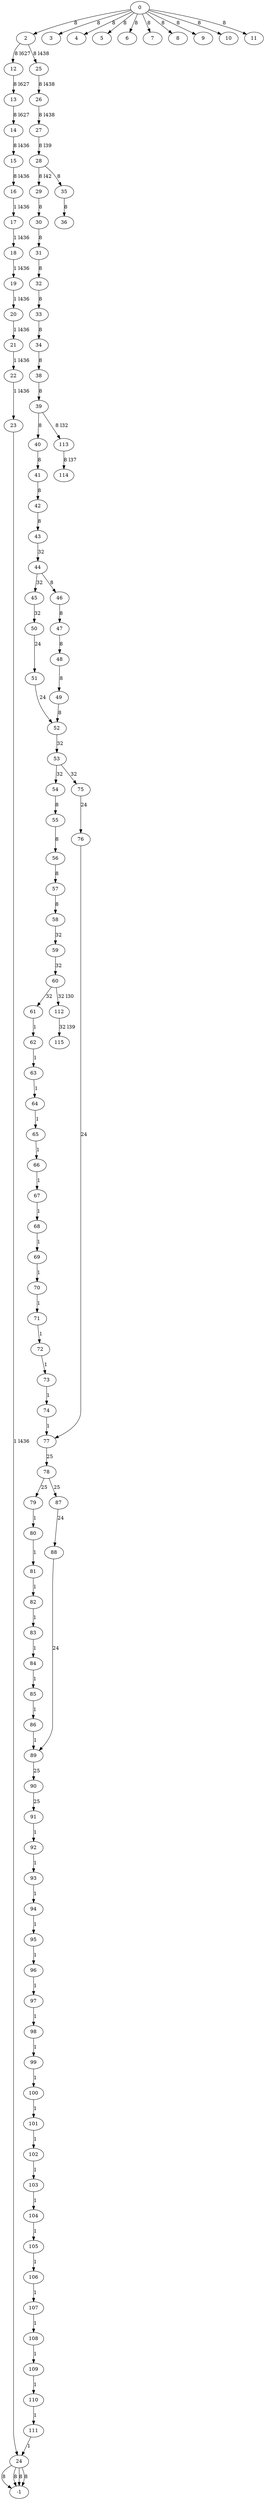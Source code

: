 digraph G {
0 -> 2 [label="8"]
0 -> 3 [label="8"]
0 -> 4 [label="8"]
0 -> 5 [label="8"]
0 -> 6 [label="8"]
0 -> 7 [label="8"]
0 -> 8 [label="8"]
0 -> 9 [label="8"]
0 -> 10 [label="8"]
0 -> 11 [label="8"]
2 -> 12 [label="8 l627"]
12 -> 13 [label="8 l627"]
13 -> 14 [label="8 l627"]
14 -> 15 [label="8 l436"]
15 -> 16 [label="8 l436"]
16 -> 17 [label="1 l436"]
17 -> 18 [label="1 l436"]
18 -> 19 [label="1 l436"]
19 -> 20 [label="1 l436"]
20 -> 21 [label="1 l436"]
21 -> 22 [label="1 l436"]
22 -> 23 [label="1 l436"]
23 -> 24 [label="1 l436"]
2 -> 25 [label="8 l438"]
25 -> 26 [label="8 l438"]
26 -> 27 [label="8 l438"]
27 -> 28 [label="8 l39"]
28 -> 29 [label="8 l42"]
29 -> 30 [label="8"]
30 -> 31 [label="8"]
31 -> 32 [label="8"]
32 -> 33 [label="8"]
33 -> 34 [label="8"]
28 -> 35 [label="8"]
35 -> 36 [label="8"]
34 -> 38 [label="8"]
38 -> 39 [label="8"]
39 -> 40 [label="8"]
40 -> 41 [label="8"]
41 -> 42 [label="8"]
42 -> 43 [label="8"]
43 -> 44 [label="32"]
44 -> 45 [label="32"]
44 -> 46 [label="8"]
46 -> 47 [label="8"]
47 -> 48 [label="8"]
48 -> 49 [label="8"]
45 -> 50 [label="32"]
50 -> 51 [label="24"]
51 -> 52 [label="24"]
49 -> 52 [label="8"]
52 -> 53 [label="32"]
53 -> 54 [label="32"]
54 -> 55 [label="8"]
55 -> 56 [label="8"]
56 -> 57 [label="8"]
57 -> 58 [label="8"]
58 -> 59 [label="32"]
59 -> 60 [label="32"]
60 -> 61 [label="32"]
61 -> 62 [label="1"]
62 -> 63 [label="1"]
63 -> 64 [label="1"]
64 -> 65 [label="1"]
65 -> 66 [label="1"]
66 -> 67 [label="1"]
67 -> 68 [label="1"]
68 -> 69 [label="1"]
69 -> 70 [label="1"]
70 -> 71 [label="1"]
71 -> 72 [label="1"]
72 -> 73 [label="1"]
73 -> 74 [label="1"]
53 -> 75 [label="32"]
75 -> 76 [label="24"]
76 -> 77 [label="24"]
74 -> 77 [label="1"]
77 -> 78 [label="25"]
78 -> 79 [label="25"]
79 -> 80 [label="1"]
80 -> 81 [label="1"]
81 -> 82 [label="1"]
82 -> 83 [label="1"]
83 -> 84 [label="1"]
84 -> 85 [label="1"]
85 -> 86 [label="1"]
78 -> 87 [label="25"]
87 -> 88 [label="24"]
88 -> 89 [label="24"]
86 -> 89 [label="1"]
89 -> 90 [label="25"]
90 -> 91 [label="25"]
91 -> 92 [label="1"]
92 -> 93 [label="1"]
93 -> 94 [label="1"]
94 -> 95 [label="1"]
95 -> 96 [label="1"]
96 -> 97 [label="1"]
97 -> 98 [label="1"]
98 -> 99 [label="1"]
99 -> 100 [label="1"]
100 -> 101 [label="1"]
101 -> 102 [label="1"]
102 -> 103 [label="1"]
103 -> 104 [label="1"]
104 -> 105 [label="1"]
105 -> 106 [label="1"]
106 -> 107 [label="1"]
107 -> 108 [label="1"]
108 -> 109 [label="1"]
109 -> 110 [label="1"]
110 -> 111 [label="1"]
111 -> 24 [label="1"]
60 -> 112 [label="32 l30"]
39 -> 113 [label="8 l32"]
113 -> 114 [label="8 l37"]
112 -> 115 [label="32 l39"]
24 -> -1 [label="8"]
24 -> -1 [label="8"]
24 -> -1 [label="8"]
24 -> -1 [label="8"]
}

